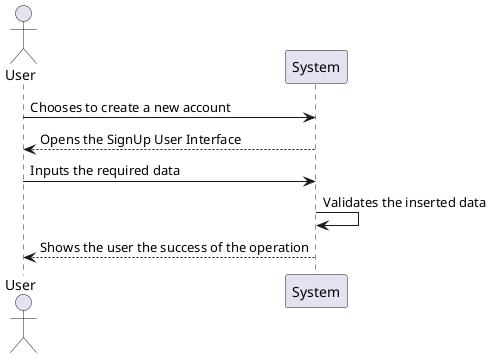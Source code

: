 @startuml

actor User

User->System : Chooses to create a new account
System --> User : Opens the SignUp User Interface

User->System : Inputs the required data
System -> System : Validates the inserted data
System --> User: Shows the user the success of the operation
@enduml

